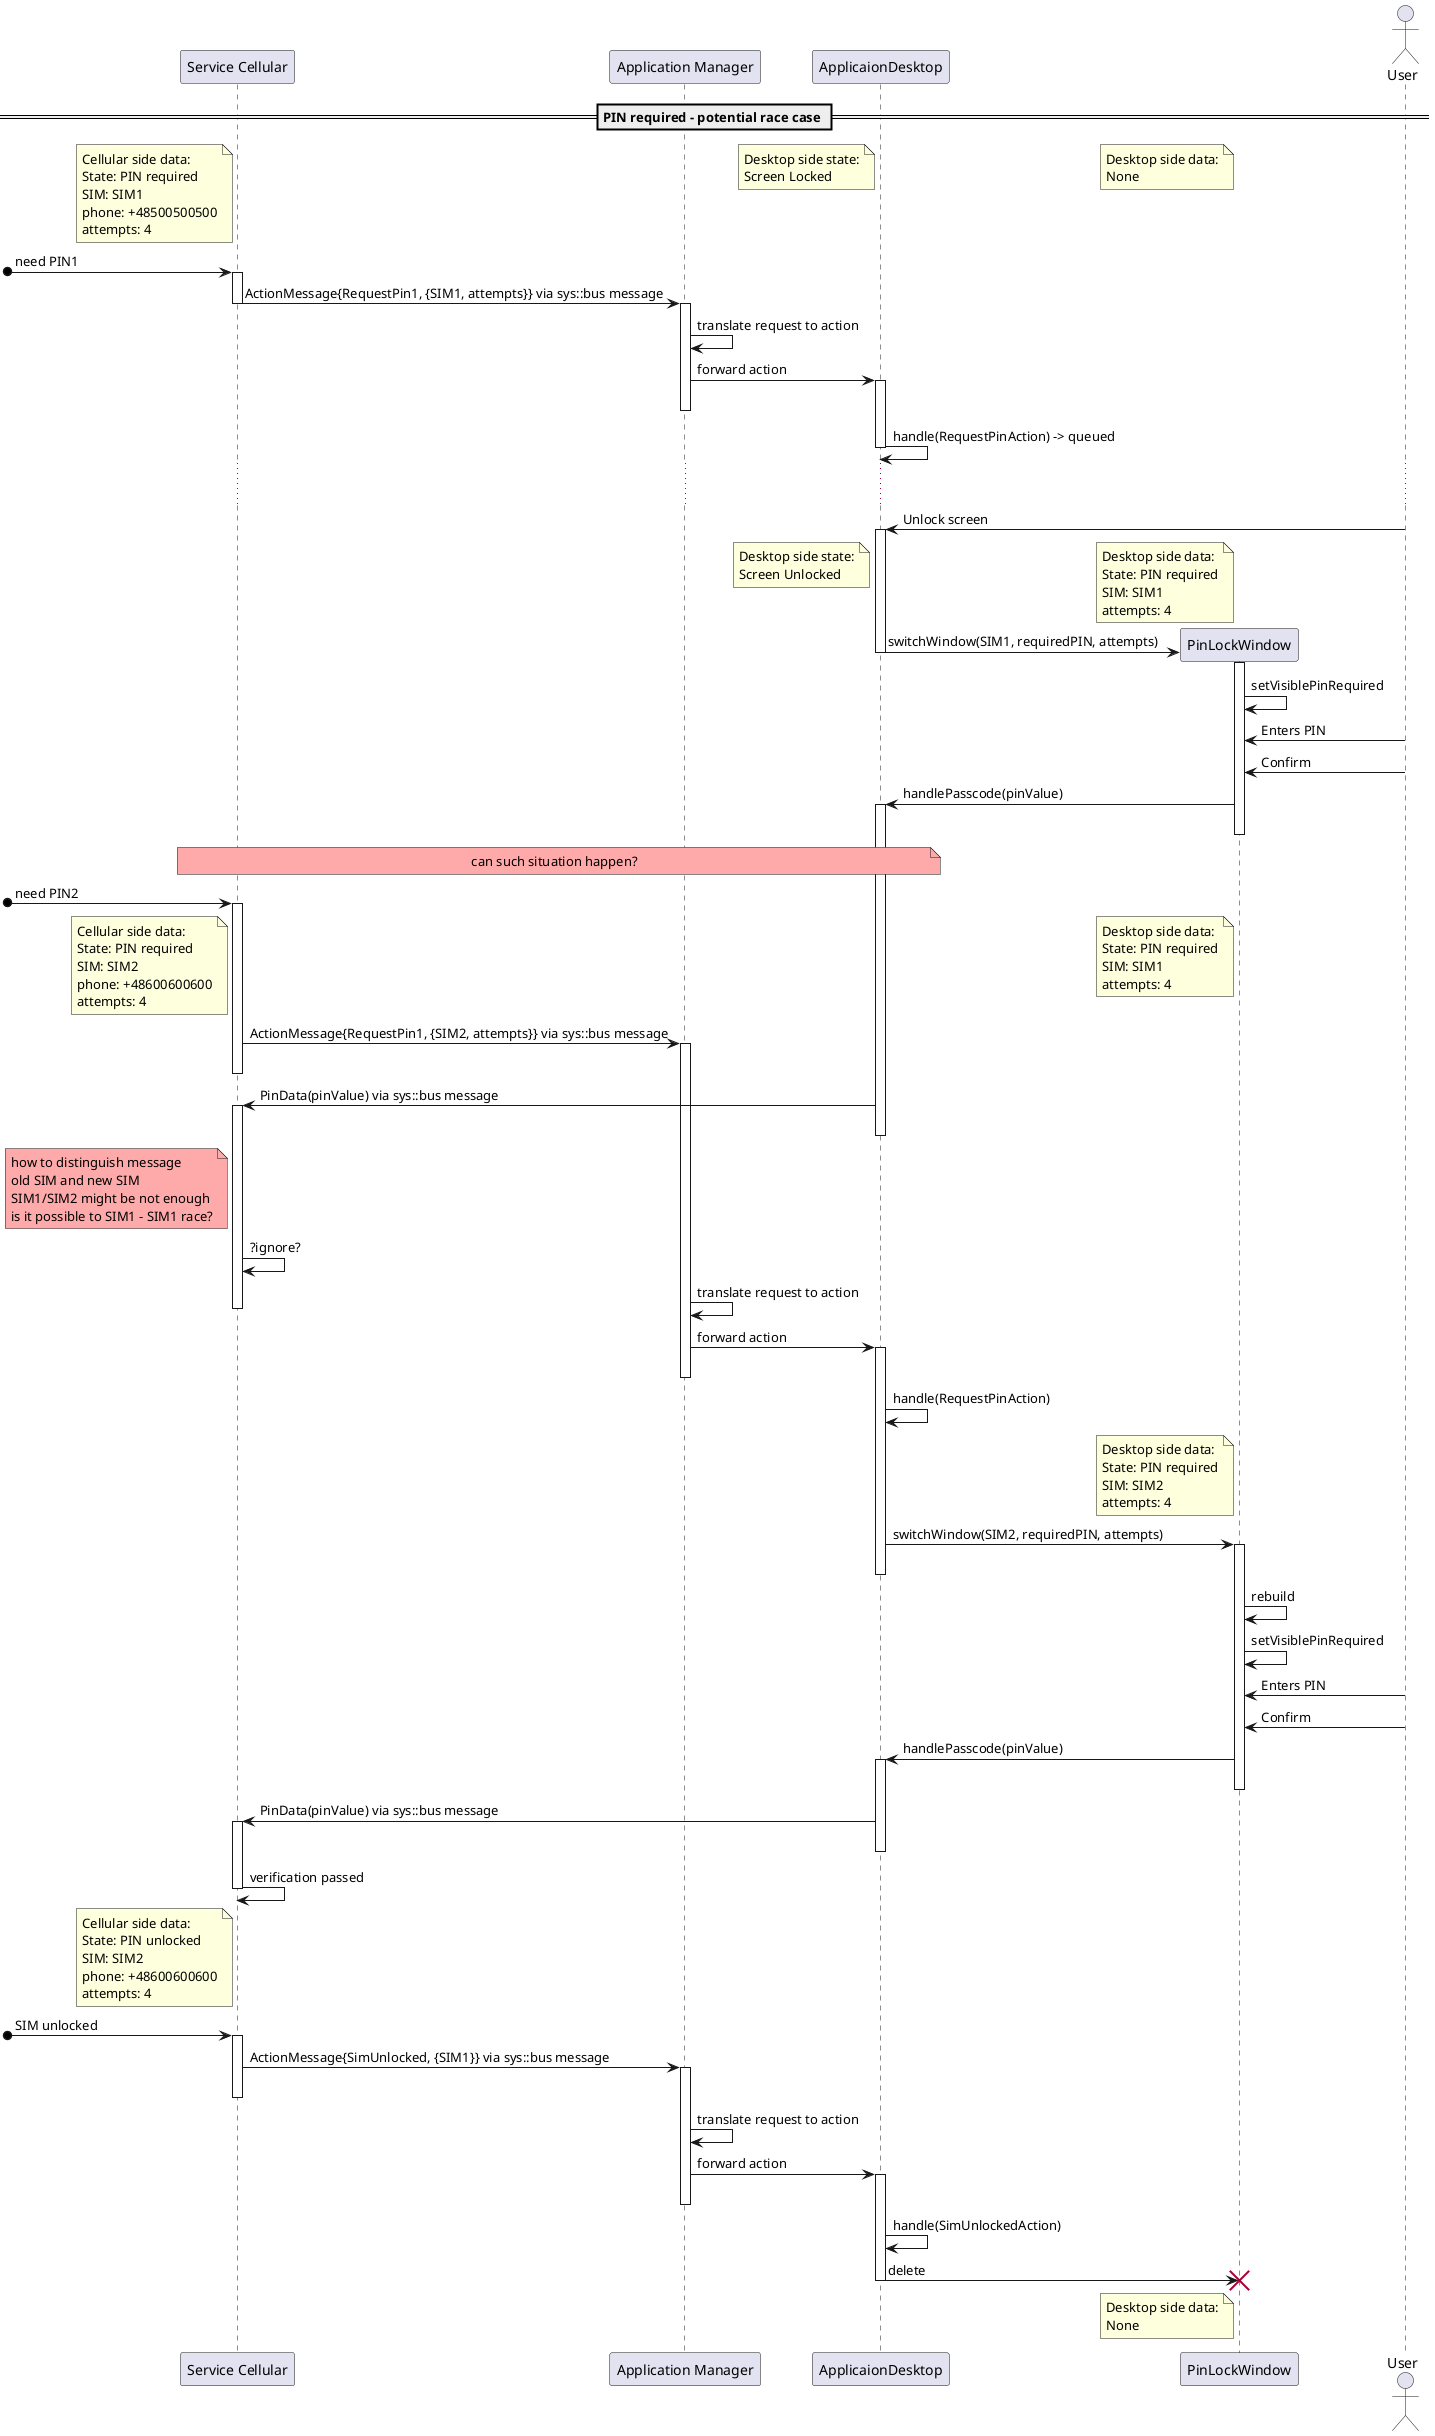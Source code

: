 @startuml

participant "Service Cellular" as srvclr
participant "Application Manager" as appmgr
participant "ApplicaionDesktop" as appdsktp
participant "PinLockWindow" as pinwin
actor User

    == PIN required - potential race case ==

note left of srvclr
    Cellular side data:
    State: PIN required
    SIM: SIM1
    phone: +48500500500
    attempts: 4
end note
/ note left of appdsktp
    Desktop side state:
    Screen Locked
end note
/ note left of pinwin
    Desktop side data:
    None
end note

[o->srvclr : need PIN1
    activate srvclr
srvclr -> appmgr : ActionMessage{RequestPin1, {SIM1, attempts}} via sys::bus message
    deactivate srvclr
    activate appmgr
    appmgr -> appmgr : translate request to action
    appmgr -> appdsktp : forward action
        activate appdsktp
    deactivate appmgr
        appdsktp -> appdsktp : handle(RequestPinAction) -> queued
        deactivate appdsktp

        ... ...
        appdsktp <- User : Unlock screen
        activate appdsktp

note left of pinwin
    Desktop side data:
    State: PIN required
    SIM: SIM1
    attempts: 4
end note
/ note left of appdsktp
    Desktop side state:
    Screen Unlocked
end note

        appdsktp -> pinwin ** : switchWindow(SIM1, requiredPIN, attempts)
        deactivate appdsktp
            activate pinwin
            pinwin -> pinwin : setVisiblePinRequired
            pinwin <- User : Enters PIN
            pinwin <- User : Confirm
        appdsktp <- pinwin : handlePasscode(pinValue)
        activate appdsktp
            deactivate pinwin
note over srvclr, appdsktp #FFAAAA
    can such situation happen?
end note

[o->srvclr : need PIN2
activate srvclr

note left of srvclr
    Cellular side data:
    State: PIN required
    SIM: SIM2
    phone: +48600600600
    attempts: 4
end note
/ note left of pinwin
    Desktop side data:
    State: PIN required
    SIM: SIM1
    attempts: 4
end note

srvclr -> appmgr : ActionMessage{RequestPin1, {SIM2, attempts}} via sys::bus message
    activate appmgr
deactivate srvclr

srvclr <- appdsktp : PinData(pinValue) via sys::bus message
activate srvclr
        deactivate appdsktp
note left of srvclr #FFAAAA
    how to distinguish message
    old SIM and new SIM
    SIM1/SIM2 might be not enough
    is it possible to SIM1 - SIM1 race?
end note
srvclr -> srvclr : ?ignore?

    appmgr -> appmgr : translate request to action
deactivate srvclr
    appmgr -> appdsktp : forward action
        activate appdsktp
    deactivate appmgr
        appdsktp -> appdsktp : handle(RequestPinAction)

note left of pinwin
    Desktop side data:
    State: PIN required
    SIM: SIM2
    attempts: 4
end note

        appdsktp -> pinwin : switchWindow(SIM2, requiredPIN, attempts)
            activate pinwin
        deactivate appdsktp
            pinwin -> pinwin : rebuild
            pinwin -> pinwin : setVisiblePinRequired
            pinwin <- User : Enters PIN
            pinwin <- User : Confirm
        appdsktp <- pinwin : handlePasscode(pinValue)
        activate appdsktp
            deactivate pinwin
srvclr <- appdsktp : PinData(pinValue) via sys::bus message
activate srvclr
        deactivate appdsktp
srvclr -> srvclr : verification passed
deactivate srvclr
note left of srvclr
    Cellular side data:
    State: PIN unlocked
    SIM: SIM2
    phone: +48600600600
    attempts: 4
end note

[o->srvclr : SIM unlocked
activate srvclr
srvclr -> appmgr : ActionMessage{SimUnlocked, {SIM1}} via sys::bus message
    activate appmgr
deactivate srvclr
    appmgr -> appmgr : translate request to action
    appmgr -> appdsktp : forward action
        activate appdsktp
    deactivate appmgr
        appdsktp -> appdsktp : handle(SimUnlockedAction)
        appdsktp -> pinwin !! : delete
        deactivate appdsktp
note left of pinwin
    Desktop side data:
    None
end note

@enduml
